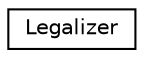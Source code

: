 digraph "Graphical Class Hierarchy"
{
 // LATEX_PDF_SIZE
  edge [fontname="Helvetica",fontsize="10",labelfontname="Helvetica",labelfontsize="10"];
  node [fontname="Helvetica",fontsize="10",shape=record];
  rankdir="LR";
  Node0 [label="Legalizer",height=0.2,width=0.4,color="black", fillcolor="white", style="filled",URL="$classLegalizer.html",tooltip=" "];
}
